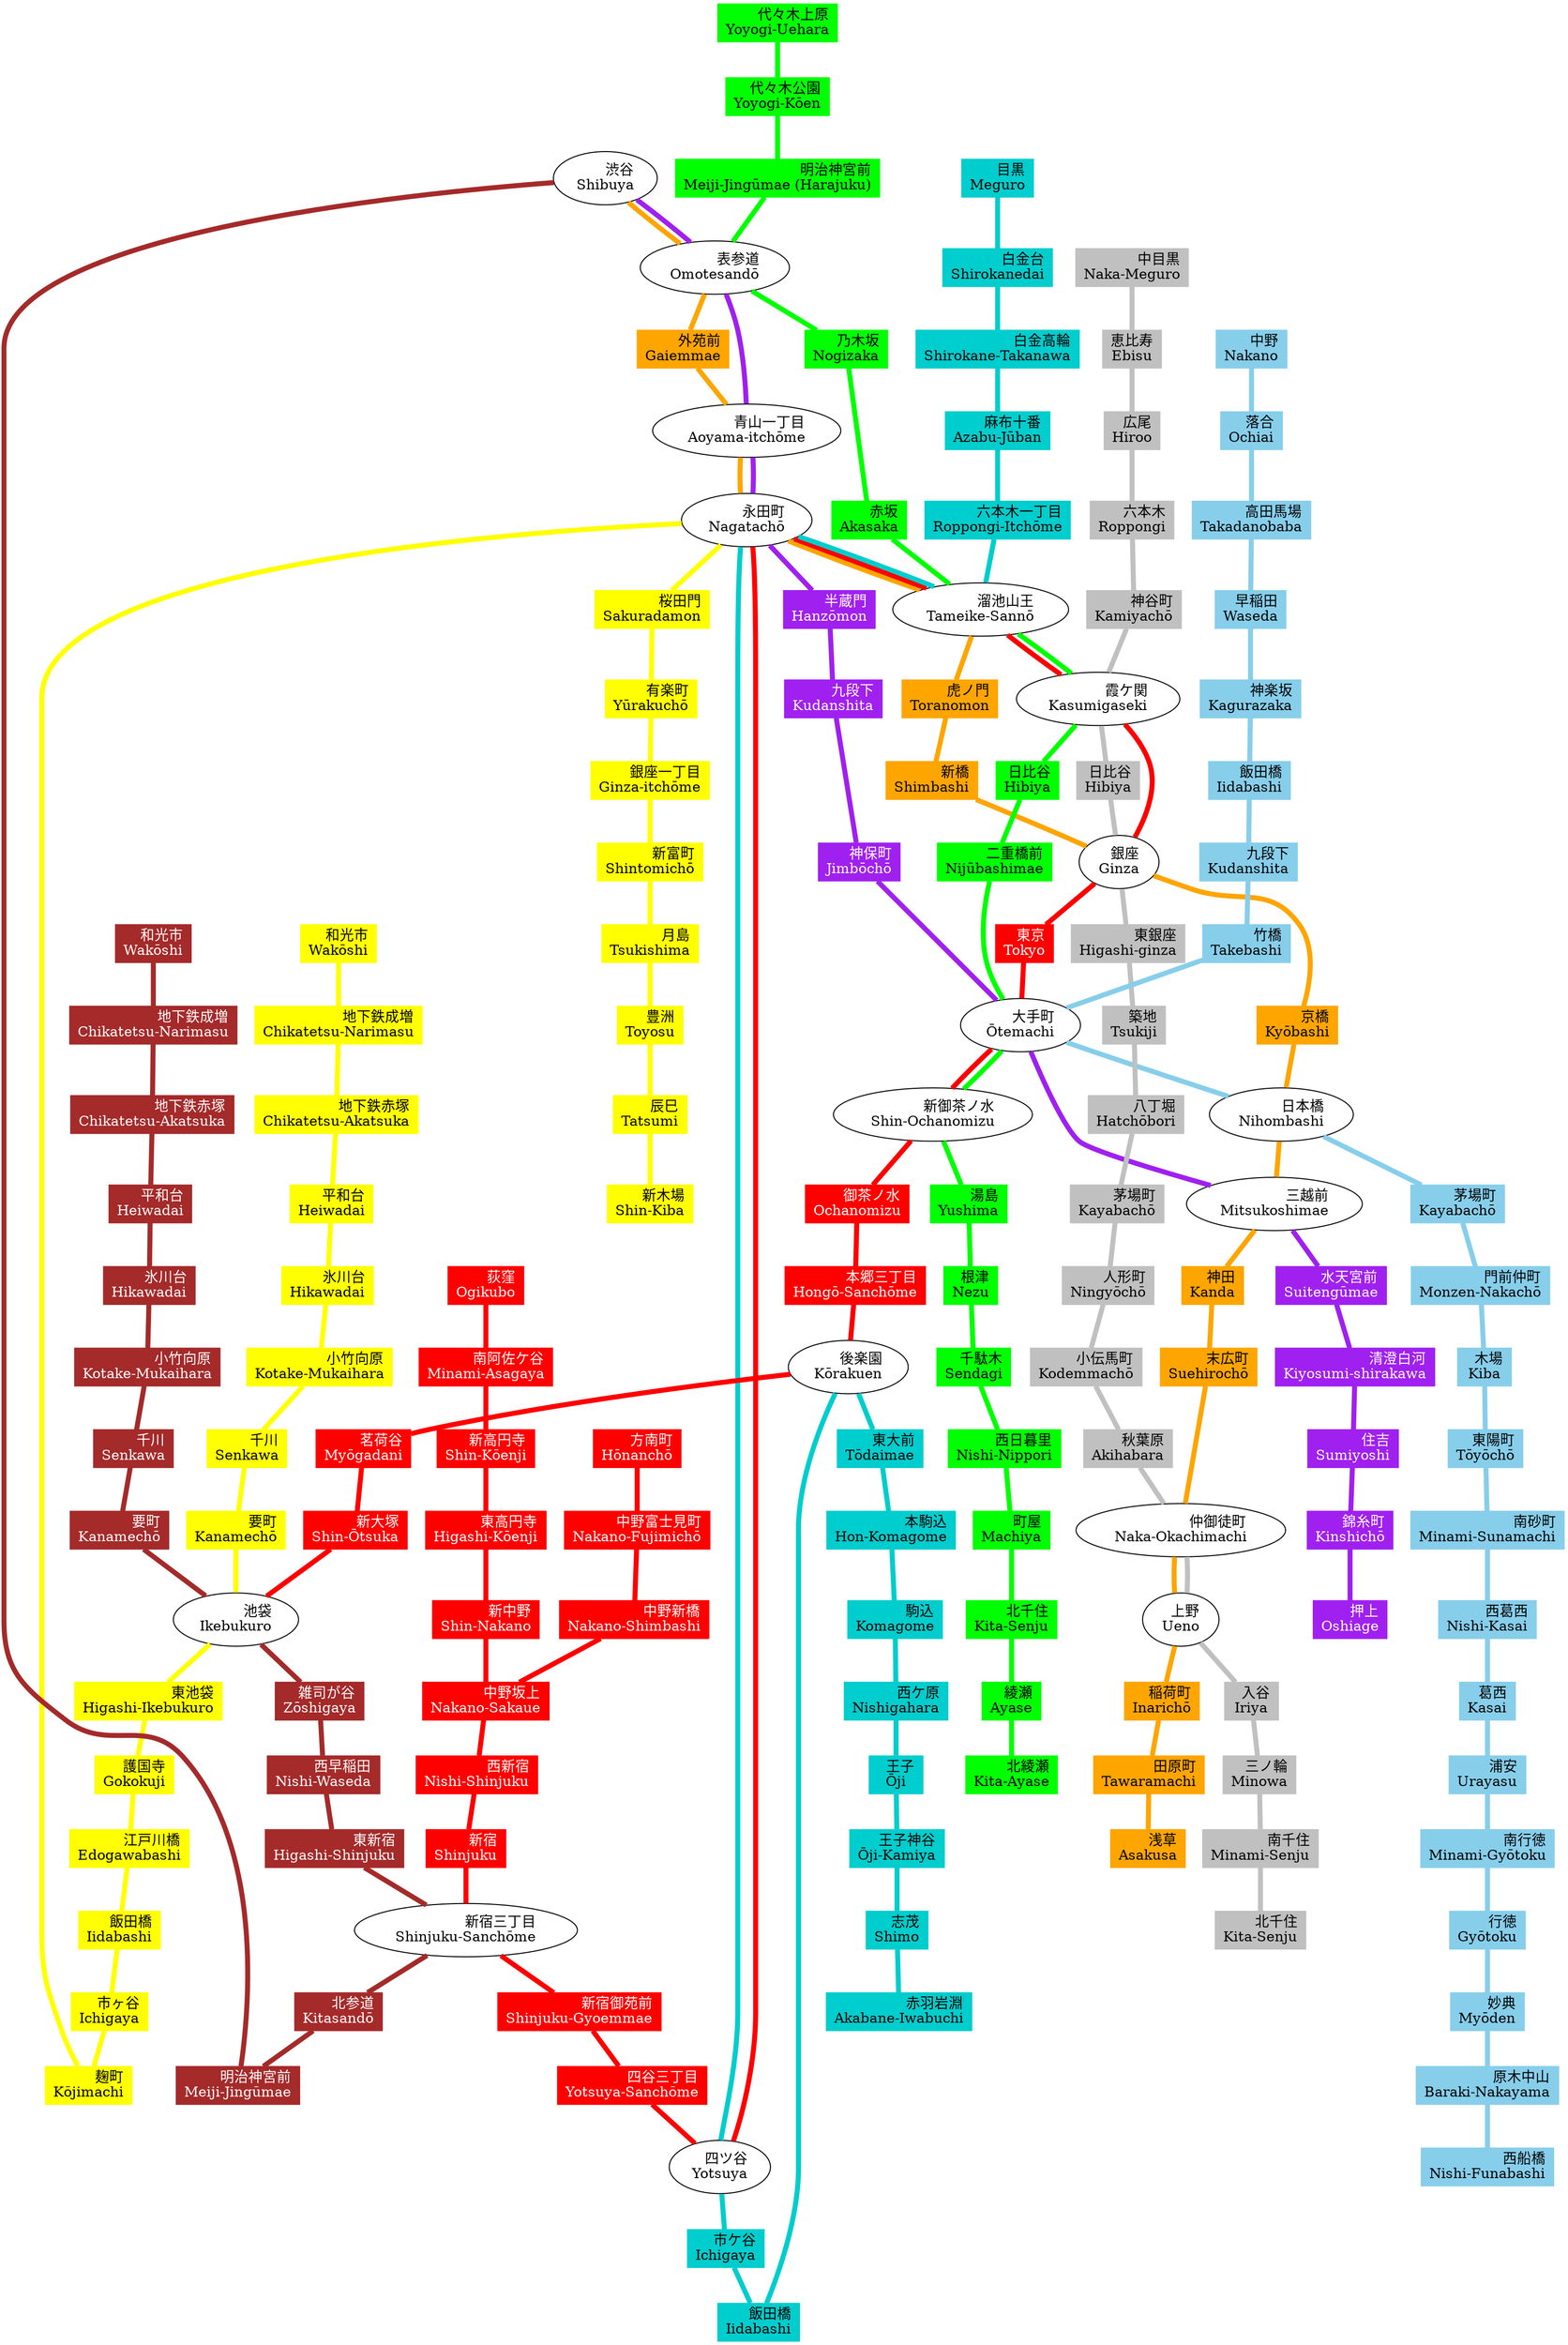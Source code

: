 // Line                               | Code | Color        |
// -----------------------------------+------+--------------+
// No 3:  Ginza Line                  | G    | orange       |
// No 4:  Marunouchi Line             | M    | red          |
// No 4:  Marunouchi Line Branch Line | m    | red          |
// No 2:  Hibiya Line                 | H    | gray         |
// No 5:  Tōzai Line                  | T    | skyblue      |
// No 9:  Chiyoda Line                | C    | green        |
// No 8:  Yūrakuchō Line              | Y    | yellow       |
// No 11: Hanzōmon Line               | Z    | purple       |
// No 7:  Namboku Line                | N    | cyan3        |
// No 13: Fukutoshin Line             | F    | brown        |

graph tokyo_metro {
    node [shape=box, style=filled]
    edge [penwidth=5]

    // No 3: Ginza Line
    node [color=orange, fontcolor=black]
    G01_F16_Z01 [label="渋谷\rShibuya", shape=ellipse, color=black, fontcolor=black, fillcolor=white]
    C04_G02_Z02 [label="表参道\rOmotesandō", shape=ellipse, color=black, fontcolor=black, fillcolor=white]
    G03 [label="外苑前\rGaiemmae"]
    G04_Z03 [label="青山一丁目\rAoyama-Itchōme", shape=ellipse, color=black, fontcolor=black, fillcolor=white]
    M13_N07_G05_Y16_Z04 [label="赤坂見附\rAkasaka-Mitsuke", shape=ellipse, color=black, fontcolor=black, fillcolor=white]
    C07_G06_M14_N06 [label="溜池山王\rTameike-Sannō", shape=ellipse, color=black, fontcolor=black, fillcolor=white]
    G07 [label="虎ノ門\rToranomon"]
    G08 [label="新橋\rShimbashi"]
    G09_H08_M16 [label="銀座\rGinza", shape=ellipse, color=black, fontcolor=black, fillcolor=white]
    G10 [label="京橋\rKyōbashi"]
    G11_T10 [label="日本橋\rNihombashi", shape=ellipse, color=black, fontcolor=black, fillcolor=white]
    G12_Z09 [label="三越前\rMitsukoshimae", shape=ellipse, color=black, fontcolor=black, fillcolor=white]
    G13 [label="神田\rKanda"]
    G14 [label="末広町\rSuehirochō"]
    G15_H16 [label="上野広小路\rUeno-Hirokōji", shape=ellipse, color=black, fontcolor=black, fillcolor=white]
    G16_H17 [label="上野\rUeno", shape=ellipse, color=black, fontcolor=black, fillcolor=white]
    G17 [label="稲荷町\rInarichō"]
    G18 [label="田原町\rTawaramachi"]
    G19 [label="浅草\rAsakusa"]

    edge [color=orange]
    G01_F16_Z01 -- C04_G02_Z02 -- G03 -- G04_Z03 -- M13_N07_G05_Y16_Z04 -- C07_G06_M14_N06 -- G07 -- G08 -- G09_H08_M16 -- G10 -- G11_T10 -- G12_Z09 -- G13 -- G14 -- G15_H16 -- G16_H17 -- G17 -- G18 -- G19

    // No 4: Marunouchi Line
    node [color=red, fontcolor=white]
    M01 [label="荻窪\rOgikubo"]
    M02 [label="南阿佐ケ谷\rMinami-Asagaya"]
    M03 [label="新高円寺\rShin-Kōenji"]
    M04 [label="東高円寺\rHigashi-Kōenji"]
    M05 [label="新中野\rShin-Nakano"]
    M06 [label="中野坂上\rNakano-Sakaue"]
    M07 [label="西新宿\rNishi-Shinjuku"]
    M08 [label="新宿\rShinjuku"]
    F13_M09 [label="新宿三丁目\rShinjuku-Sanchōme", shape=ellipse, color=black, fontcolor=black, fillcolor=white]
    M10 [label="新宿御苑前\rShinjuku-Gyoemmae"]
    M11 [label="四谷三丁目\rYotsuya-Sanchōme"]
    M12_N08 [label="四ツ谷\rYotsuya", shape=ellipse, color=black, fontcolor=black, fillcolor=white]
    M13_N07_G05_Y16_Z04 [label="赤坂見附\rAkasaka-Mitsuke", shape=ellipse, color=black, fontcolor=black, fillcolor=white]
    C07_G06_M14_N06 [label="国会議事堂前\rKokkai-Gijidō-mae", shape=ellipse, color=black, fontcolor=black, fillcolor=white]
    C08_H06_M15 [label="霞ケ関\rKasumigaseki", shape=ellipse, color=black, fontcolor=black, fillcolor=white]
    G09_H08_M16 [label="銀座\rGinza", shape=ellipse, color=black, fontcolor=black, fillcolor=white]
    M17 [label="東京\rTokyo"]
    C11_M18_T09_Z08 [label="大手町\rŌtemachi", shape=ellipse, color=black, fontcolor=black, fillcolor=white]
    C12_M19 [label="淡路町\rAwajichō", shape=ellipse, color=black, fontcolor=black, fillcolor=white]
    M20 [label="御茶ノ水\rOchanomizu"]
    M21 [label="本郷三丁目\rHongō-Sanchōme"]
    M22_N11 [label="後楽園\rKōrakuen", shape=ellipse, color=black, fontcolor=black, fillcolor=white]
    M23 [label="茗荷谷\rMyōgadani"]
    M24 [label="新大塚\rShin-Ōtsuka"]
    F09_M25_Y09 [label="池袋\rIkebukuro", shape=ellipse, color=black, fontcolor=black, fillcolor=white]

    edge [color=red]
    M01 -- M02 -- M03 -- M04 -- M05 -- M06 -- M07 -- M08 -- F13_M09 -- M10 -- M11 -- M12_N08 -- M13_N07_G05_Y16_Z04 -- C07_G06_M14_N06 -- C08_H06_M15 -- G09_H08_M16 -- M17 -- C11_M18_T09_Z08 -- C12_M19 -- M20 -- M21 -- M22_N11 -- M23 -- M24 -- F09_M25_Y09

    // No 4: Marunouchi Line Branch Line
    node [color=red, fontcolor=white]
    m03 [label="方南町\rHōnanchō"]
    m04 [label="中野富士見町\rNakano-Fujimichō"]
    m05 [label="中野新橋\rNakano-Shimbashi"]
    M06 [label="中野坂上\rNakano-Sakaue"]

    edge [color=red]
    m03 -- m04 -- m05 -- M06

    // No 2: Hibiya Line
    node [color=gray, fontcolor=black]
    H01 [label="中目黒\rNaka-Meguro"]
    H02 [label="恵比寿\rEbisu"]
    H03 [label="広尾\rHiroo"]
    H04 [label="六本木\rRoppongi"]
    H05 [label="神谷町\rKamiyachō"]
    C08_H06_M15 [label="霞ケ関\rKasumigaseki", shape=ellipse, color=black, fontcolor=black, fillcolor=white]
    H07 [label="日比谷\rHibiya"]
    G09_H08_M16 [label="銀座\rGinza", shape=ellipse, color=black, fontcolor=black, fillcolor=white]
    H09 [label="東銀座\rHigashi-ginza"]
    H10 [label="築地\rTsukiji"]
    H11 [label="八丁堀\rHatchōbori"]
    H12 [label="茅場町\rKayabachō"]
    H13 [label="人形町\rNingyōchō"]
    H14 [label="小伝馬町\rKodemmachō"]
    H15 [label="秋葉原\rAkihabara"]
    G15_H16 [label="仲御徒町\rNaka-Okachimachi", shape=ellipse, color=black, fontcolor=black, fillcolor=white]
    G16_H17 [label="上野\rUeno", shape=ellipse, color=black, fontcolor=black, fillcolor=white]
    H18 [label="入谷\rIriya"]
    H19 [label="三ノ輪\rMinowa"]
    H20 [label="南千住\rMinami-Senju"]
    H21 [label="北千住\rKita-Senju"]

    edge [color=gray]
    H01 -- H02 -- H03 -- H04 -- H05 -- C08_H06_M15 -- H07 -- G09_H08_M16 -- H09 -- H10 -- H11 -- H12 -- H13 -- H14 -- H15 -- G15_H16 -- G16_H17 -- H18 -- H19 -- H20 -- H21

    // No 5: Tōzai Line
    node [color=skyblue, fontcolor=black]
    T01 [label="中野\rNakano"]
    T02 [label="落合\rOchiai"]
    T03 [label="高田馬場\rTakadanobaba"]
    T04 [label="早稲田\rWaseda"]
    T05 [label="神楽坂\rKagurazaka"]
    T06 [label="飯田橋\rIidabashi"]
    T07 [label="九段下\rKudanshita"]
    T08 [label="竹橋\rTakebashi"]
    C11_M18_T09_Z08 [label="大手町\rŌtemachi", shape=ellipse, color=black, fontcolor=black, fillcolor=white]
    G11_T10 [label="日本橋\rNihombashi", shape=ellipse, color=black, fontcolor=black, fillcolor=white]
    T11 [label="茅場町\rKayabachō"]
    T12 [label="門前仲町\rMonzen-Nakachō"]
    T13 [label="木場\rKiba"]
    T14 [label="東陽町\rTōyōchō"]
    T15 [label="南砂町\rMinami-Sunamachi"]
    T16 [label="西葛西\rNishi-Kasai"]
    T17 [label="葛西\rKasai"]
    T18 [label="浦安\rUrayasu"]
    T19 [label="南行徳\rMinami-Gyōtoku"]
    T20 [label="行徳\rGyōtoku"]
    T21 [label="妙典\rMyōden"]
    T22 [label="原木中山\rBaraki-Nakayama"]
    T23 [label="西船橋\rNishi-Funabashi"]

    edge [color=skyblue]
    T01 -- T02 -- T03 -- T04 -- T05 -- T06 -- T07 -- T08 -- C11_M18_T09_Z08 -- G11_T10 -- T11 -- T12 -- T13 -- T14 -- T15 -- T16 -- T17 -- T18 -- T19 -- T20 -- T21 -- T22 -- T23

    // No 9: Chiyoda Line
    node [color=green, fontcolor=black]
    C01 [label="代々木上原\rYoyogi-Uehara"]
    C02 [label="代々木公園\rYoyogi-Kōen"]
    C03 [label="明治神宮前\rMeiji-Jingūmae (Harajuku)"]
    C04_G02_Z02 [label="表参道\rOmotesandō", shape=ellipse, color=black, fontcolor=black, fillcolor=white]
    C05 [label="乃木坂\rNogizaka"]
    C06 [label="赤坂\rAkasaka"]
    C07_G06_M14_N06 [label="国会議事堂前\rKokkai-Gijidō-mae", shape=ellipse, color=black, fontcolor=black, fillcolor=white]
    C08_H06_M15 [label="霞ケ関\rKasumigaseki", shape=ellipse, color=black, fontcolor=black, fillcolor=white]
    C09 [label="日比谷\rHibiya"]
    C10 [label="二重橋前\rNijūbashimae"]
    C11_M18_T09_Z08 [label="大手町\rŌtemachi", shape=ellipse, color=black, fontcolor=black, fillcolor=white]
    C12_M19 [label="新御茶ノ水\rShin-Ochanomizu", shape=ellipse, color=black, fontcolor=black, fillcolor=white]
    C13 [label="湯島\rYushima"]
    C14 [label="根津\rNezu"]
    C15 [label="千駄木\rSendagi"]
    C16 [label="西日暮里\rNishi-Nippori"]
    C17 [label="町屋\rMachiya"]
    C18 [label="北千住\rKita-Senju"]
    C19 [label="綾瀬\rAyase"]
    C20 [label="北綾瀬\rKita-Ayase"]

    edge [color=green]
    C01 -- C02 -- C03 -- C04_G02_Z02 -- C05 -- C06 -- C07_G06_M14_N06 -- C08_H06_M15 -- C09 -- C10 -- C11_M18_T09_Z08 -- C12_M19 -- C13 -- C14 -- C15 -- C16 -- C17 -- C18 -- C19 -- C20

    // No 8: Yūrakuchō Line
    node [color=yellow, fontcolor=black]
    Y01 [label="和光市\rWakōshi"]
    Y02 [label="地下鉄成増\rChikatetsu-Narimasu"]
    Y03 [label="地下鉄赤塚\rChikatetsu-Akatsuka"]
    Y04 [label="平和台\rHeiwadai"]
    Y05 [label="氷川台\rHikawadai"]
    Y06 [label="小竹向原\rKotake-Mukaihara"]
    Y07 [label="千川\rSenkawa"]
    Y08 [label="要町\rKanamechō"]
    F09_M25_Y09 [label="池袋\rIkebukuro", shape=ellipse, color=black, fontcolor=black, fillcolor=white]
    Y10 [label="東池袋\rHigashi-Ikebukuro"]
    Y11 [label="護国寺\rGokokuji"]
    Y12 [label="江戸川橋\rEdogawabashi"]
    Y13 [label="飯田橋\rIidabashi"]
    Y14 [label="市ヶ谷\rIchigaya"]
    Y15 [label="麹町\rKōjimachi"]
    M13_N07_G05_Y16_Z04 [label="永田町\rNagatachō", shape=ellipse, color=black, fontcolor=black, fillcolor=white]
    Y17 [label="桜田門\rSakuradamon"]
    Y18 [label="有楽町\rYūrakuchō"]
    Y19 [label="銀座一丁目\rGinza-itchōme"]
    Y20 [label="新富町\rShintomichō"]
    Y21 [label="月島\rTsukishima"]
    Y22 [label="豊洲\rToyosu"]
    Y23 [label="辰巳\rTatsumi"]
    Y24 [label="新木場\rShin-Kiba"]

    edge [color=yellow]
    Y01 -- Y02 -- Y03 -- Y04 -- Y05 -- Y06 -- Y07 -- Y08 -- F09_M25_Y09 -- Y10 -- Y11 -- Y12 -- Y13 -- Y14 -- Y15 -- M13_N07_G05_Y16_Z04 -- Y17 -- Y18 -- Y19 -- Y20 -- Y21 -- Y22 -- Y23 -- Y24

    // No 11: Hanzōmon Line
    node [color=purple, fontcolor=white]
    G01_F16_Z01 [label="渋谷\rShibuya", shape=ellipse, color=black, fontcolor=black, fillcolor=white]
    C04_G02_Z02 [label="表参道\rOmotesandō", shape=ellipse, color=black, fontcolor=black, fillcolor=white]
    G04_Z03 [label="青山一丁目\rAoyama-itchōme", shape=ellipse, color=black, fontcolor=black, fillcolor=white]
    M13_N07_G05_Y16_Z04 [label="永田町\rNagatachō", shape=ellipse, color=black, fontcolor=black, fillcolor=white]
    Z05 [label="半蔵門\rHanzōmon"]
    Z06 [label="九段下\rKudanshita"]
    Z07 [label="神保町\rJimbōchō"]
    C11_M18_T09_Z08 [label="大手町\rŌtemachi", shape=ellipse, color=black, fontcolor=black, fillcolor=white]
    G12_Z09 [label="三越前\rMitsukoshimae", shape=ellipse, color=black, fontcolor=black, fillcolor=white]
    Z10 [label="水天宮前\rSuitengūmae"]
    Z11 [label="清澄白河\rKiyosumi-shirakawa"]
    Z12 [label="住吉\rSumiyoshi"]
    Z13 [label="錦糸町\rKinshichō"]
    Z14 [label="押上\rOshiage"]

    edge [color=purple]
    G01_F16_Z01 -- C04_G02_Z02 -- G04_Z03 -- M13_N07_G05_Y16_Z04 -- Z05 -- Z06 -- Z07 -- C11_M18_T09_Z08 -- G12_Z09 -- Z10 -- Z11 -- Z12 -- Z13 -- Z14

    // No 7: Namboku Line
    node [color=cyan3, fontcolor=black]
    N01 [label="目黒\rMeguro"]
    N02 [label="白金台\rShirokanedai"]
    N03 [label="白金高輪\rShirokane-Takanawa"]
    N04 [label="麻布十番\rAzabu-Jūban"]
    N05 [label="六本木一丁目\rRoppongi-Itchōme"]
    C07_G06_M14_N06 [label="溜池山王\rTameike-Sannō", shape=ellipse, color=black, fontcolor=black, fillcolor=white]
    M13_N07_G05_Y16_Z04 [label="永田町\rNagatachō", shape=ellipse, color=black, fontcolor=black, fillcolor=white]
    M12_N08 [label="四ツ谷\rYotsuya", shape=ellipse, color=black, fontcolor=black, fillcolor=white]
    N09 [label="市ケ谷\rIchigaya"]
    N10 [label="飯田橋\rIidabashi"]
    M22_N11 [label="後楽園\rKōrakuen", shape=ellipse, color=black, fontcolor=black, fillcolor=white]
    N12 [label="東大前\rTōdaimae"]
    N13 [label="本駒込\rHon-Komagome"]
    N14 [label="駒込\rKomagome"]
    N15 [label="西ケ原\rNishigahara"]
    N16 [label="王子\rŌji"]
    N17 [label="王子神谷\rŌji-Kamiya"]
    N18 [label="志茂\rShimo"]
    N19 [label="赤羽岩淵\rAkabane-Iwabuchi"]

    edge [color=cyan3]
    N01 -- N02 -- N03 -- N04 -- N05 -- C07_G06_M14_N06 -- M13_N07_G05_Y16_Z04 -- M12_N08 -- N09 -- N10 -- M22_N11 -- N12 -- N13 -- N14 -- N15 -- N16 -- N17 -- N18 -- N19

    // No 13: Fukutoshin Line
    node [color=brown, fontcolor=white]
    F01 [label="和光市\rWakōshi"]
    F02 [label="地下鉄成増\rChikatetsu-Narimasu"]
    F03 [label="地下鉄赤塚\rChikatetsu-Akatsuka"]
    F04 [label="平和台\rHeiwadai"]
    F05 [label="氷川台\rHikawadai"]
    F06 [label="小竹向原\rKotake-Mukaihara"]
    F07 [label="千川\rSenkawa"]
    F08 [label="要町\rKanamechō"]
    F09_M25_Y09 [label="池袋\rIkebukuro", shape=ellipse, color=black, fontcolor=black, fillcolor=white]
    F10 [label="雑司が谷\rZōshigaya"]
    F11 [label="西早稲田\rNishi-Waseda"]
    F12 [label="東新宿\rHigashi-Shinjuku"]
    F13_M09 [label="新宿三丁目\rShinjuku-Sanchōme", shape=ellipse, color=black, fontcolor=black, fillcolor=white]
    F14 [label="北参道\rKitasandō"]
    F15 [label="明治神宮前\rMeiji-Jingūmae"]
    G01_F16_Z01 [label="渋谷\rShibuya", shape=ellipse, color=black, fontcolor=black, fillcolor=white]

    edge [color=brown]
    F01 -- F02 -- F03 -- F04 -- F05 -- F06 -- F07 -- F08 -- F09_M25_Y09 -- F10 -- F11 -- F12 -- F13_M09 -- F14 -- F15 -- G01_F16_Z01
}
